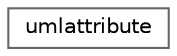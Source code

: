 digraph "Graphical Class Hierarchy"
{
 // LATEX_PDF_SIZE
  bgcolor="transparent";
  edge [fontname=Helvetica,fontsize=10,labelfontname=Helvetica,labelfontsize=10];
  node [fontname=Helvetica,fontsize=10,shape=box,height=0.2,width=0.4];
  rankdir="LR";
  Node0 [label="umlattribute",height=0.2,width=0.4,color="grey40", fillcolor="white", style="filled",URL="$structumlattribute.html",tooltip=" "];
}
